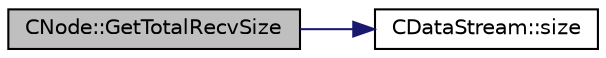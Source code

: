 digraph "CNode::GetTotalRecvSize"
{
  edge [fontname="Helvetica",fontsize="10",labelfontname="Helvetica",labelfontsize="10"];
  node [fontname="Helvetica",fontsize="10",shape=record];
  rankdir="LR";
  Node123 [label="CNode::GetTotalRecvSize",height=0.2,width=0.4,color="black", fillcolor="grey75", style="filled", fontcolor="black"];
  Node123 -> Node124 [color="midnightblue",fontsize="10",style="solid",fontname="Helvetica"];
  Node124 [label="CDataStream::size",height=0.2,width=0.4,color="black", fillcolor="white", style="filled",URL="$d5/d41/class_c_data_stream.html#add30f866dd928fc28c47fe79a0a6723a"];
}
